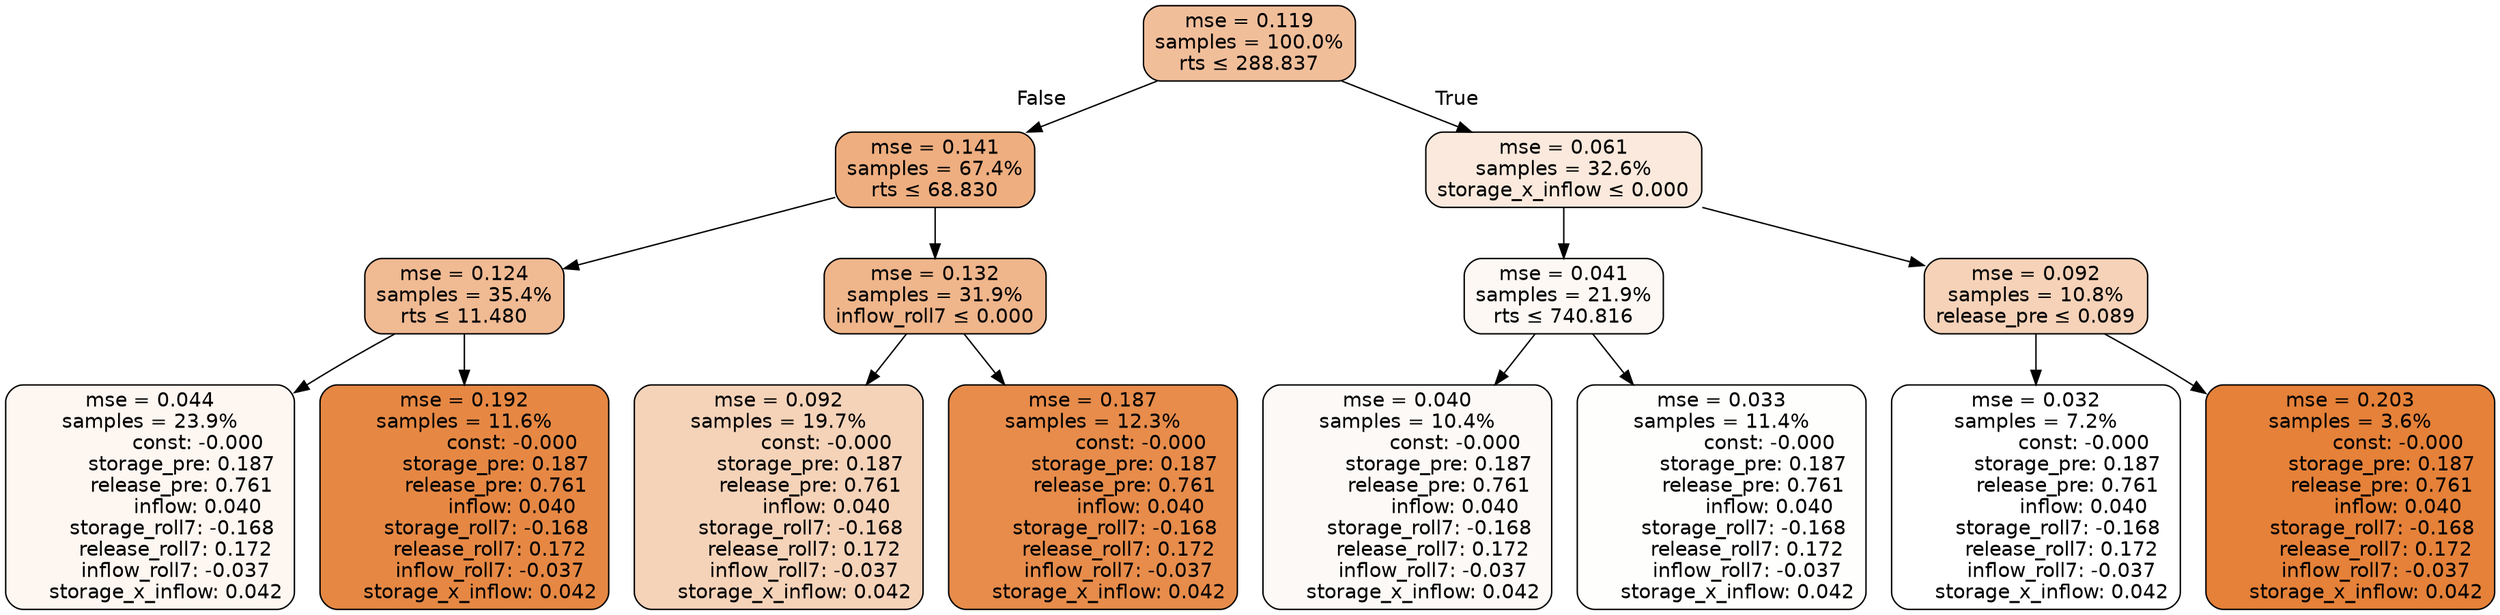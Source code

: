 digraph tree {
node [shape=rectangle, style="filled, rounded", color="black", fontname=helvetica] ;
edge [fontname=helvetica] ;
	"0" [label="mse = 0.119
samples = 100.0%
rts &le; 288.837", fillcolor="#f1be9a"]
	"1" [label="mse = 0.141
samples = 67.4%
rts &le; 68.830", fillcolor="#eeae80"]
	"2" [label="mse = 0.124
samples = 35.4%
rts &le; 11.480", fillcolor="#f0ba93"]
	"3" [label="mse = 0.044
samples = 23.9%
               const: -0.000
          storage_pre: 0.187
          release_pre: 0.761
               inflow: 0.040
       storage_roll7: -0.168
        release_roll7: 0.172
        inflow_roll7: -0.037
     storage_x_inflow: 0.042", fillcolor="#fdf6f1"]
	"4" [label="mse = 0.192
samples = 11.6%
               const: -0.000
          storage_pre: 0.187
          release_pre: 0.761
               inflow: 0.040
       storage_roll7: -0.168
        release_roll7: 0.172
        inflow_roll7: -0.037
     storage_x_inflow: 0.042", fillcolor="#e68844"]
	"5" [label="mse = 0.132
samples = 31.9%
inflow_roll7 &le; 0.000", fillcolor="#efb58b"]
	"6" [label="mse = 0.092
samples = 19.7%
               const: -0.000
          storage_pre: 0.187
          release_pre: 0.761
               inflow: 0.040
       storage_roll7: -0.168
        release_roll7: 0.172
        inflow_roll7: -0.037
     storage_x_inflow: 0.042", fillcolor="#f5d3b9"]
	"7" [label="mse = 0.187
samples = 12.3%
               const: -0.000
          storage_pre: 0.187
          release_pre: 0.761
               inflow: 0.040
       storage_roll7: -0.168
        release_roll7: 0.172
        inflow_roll7: -0.037
     storage_x_inflow: 0.042", fillcolor="#e78c4b"]
	"8" [label="mse = 0.061
samples = 32.6%
storage_x_inflow &le; 0.000", fillcolor="#fae9dc"]
	"9" [label="mse = 0.041
samples = 21.9%
rts &le; 740.816", fillcolor="#fdf8f4"]
	"10" [label="mse = 0.040
samples = 10.4%
               const: -0.000
          storage_pre: 0.187
          release_pre: 0.761
               inflow: 0.040
       storage_roll7: -0.168
        release_roll7: 0.172
        inflow_roll7: -0.037
     storage_x_inflow: 0.042", fillcolor="#fdf9f6"]
	"11" [label="mse = 0.033
samples = 11.4%
               const: -0.000
          storage_pre: 0.187
          release_pre: 0.761
               inflow: 0.040
       storage_roll7: -0.168
        release_roll7: 0.172
        inflow_roll7: -0.037
     storage_x_inflow: 0.042", fillcolor="#fefefd"]
	"12" [label="mse = 0.092
samples = 10.8%
release_pre &le; 0.089", fillcolor="#f5d2b8"]
	"13" [label="mse = 0.032
samples = 7.2%
               const: -0.000
          storage_pre: 0.187
          release_pre: 0.761
               inflow: 0.040
       storage_roll7: -0.168
        release_roll7: 0.172
        inflow_roll7: -0.037
     storage_x_inflow: 0.042", fillcolor="#ffffff"]
	"14" [label="mse = 0.203
samples = 3.6%
               const: -0.000
          storage_pre: 0.187
          release_pre: 0.761
               inflow: 0.040
       storage_roll7: -0.168
        release_roll7: 0.172
        inflow_roll7: -0.037
     storage_x_inflow: 0.042", fillcolor="#e58139"]

	"0" -> "1" [labeldistance=2.5, labelangle=45, headlabel="False"]
	"1" -> "2"
	"2" -> "3"
	"2" -> "4"
	"1" -> "5"
	"5" -> "6"
	"5" -> "7"
	"0" -> "8" [labeldistance=2.5, labelangle=-45, headlabel="True"]
	"8" -> "9"
	"9" -> "10"
	"9" -> "11"
	"8" -> "12"
	"12" -> "13"
	"12" -> "14"
}